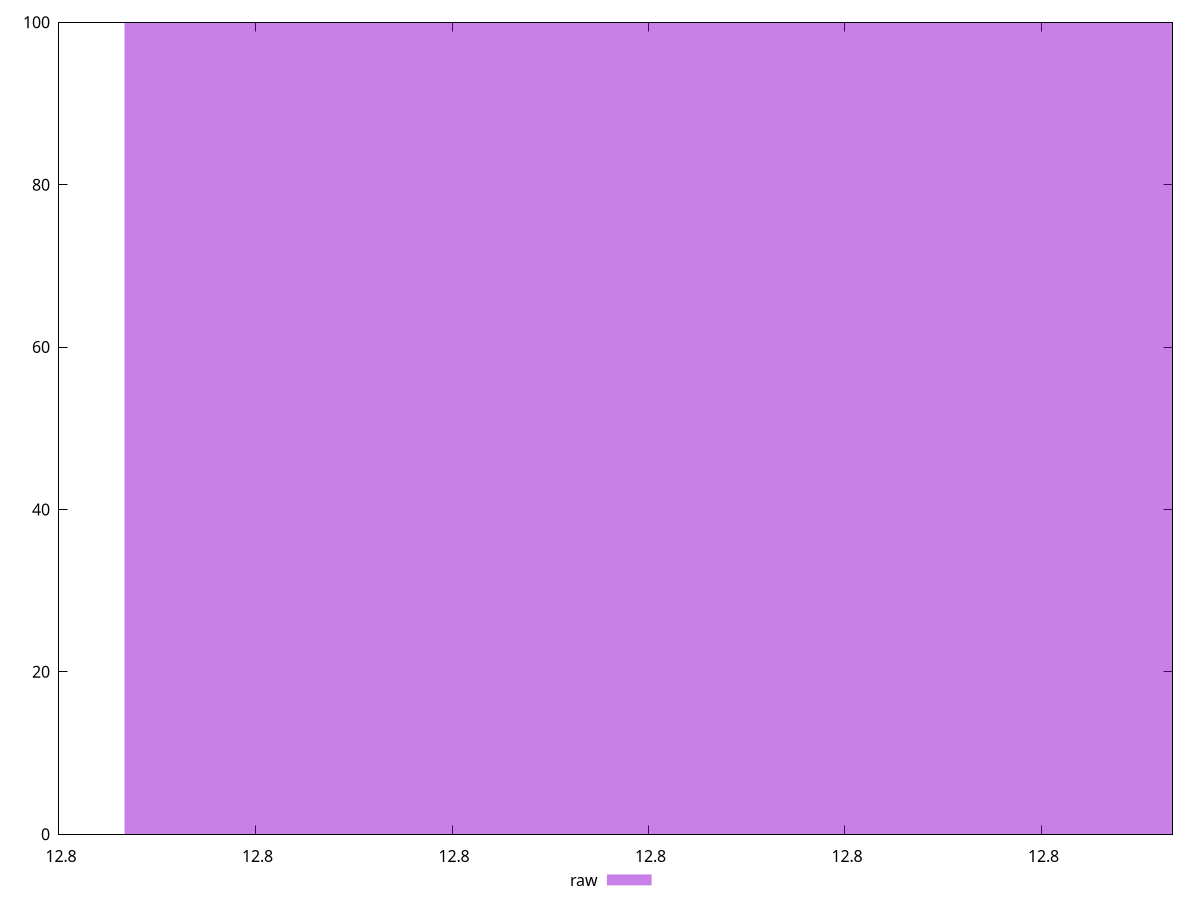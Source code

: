 reset
set terminal svg size 640, 490 enhanced background rgb 'white'
set output "reprap/estimated-input-latency/samples/empty/raw/histogram.svg"

$raw <<EOF
12.800000000000011 100
EOF

set key outside below
set boxwidth 5.701283601564116e-14
set yrange [0:100]
set style fill transparent solid 0.5 noborder

plot \
  $raw title "raw" with boxes, \


reset